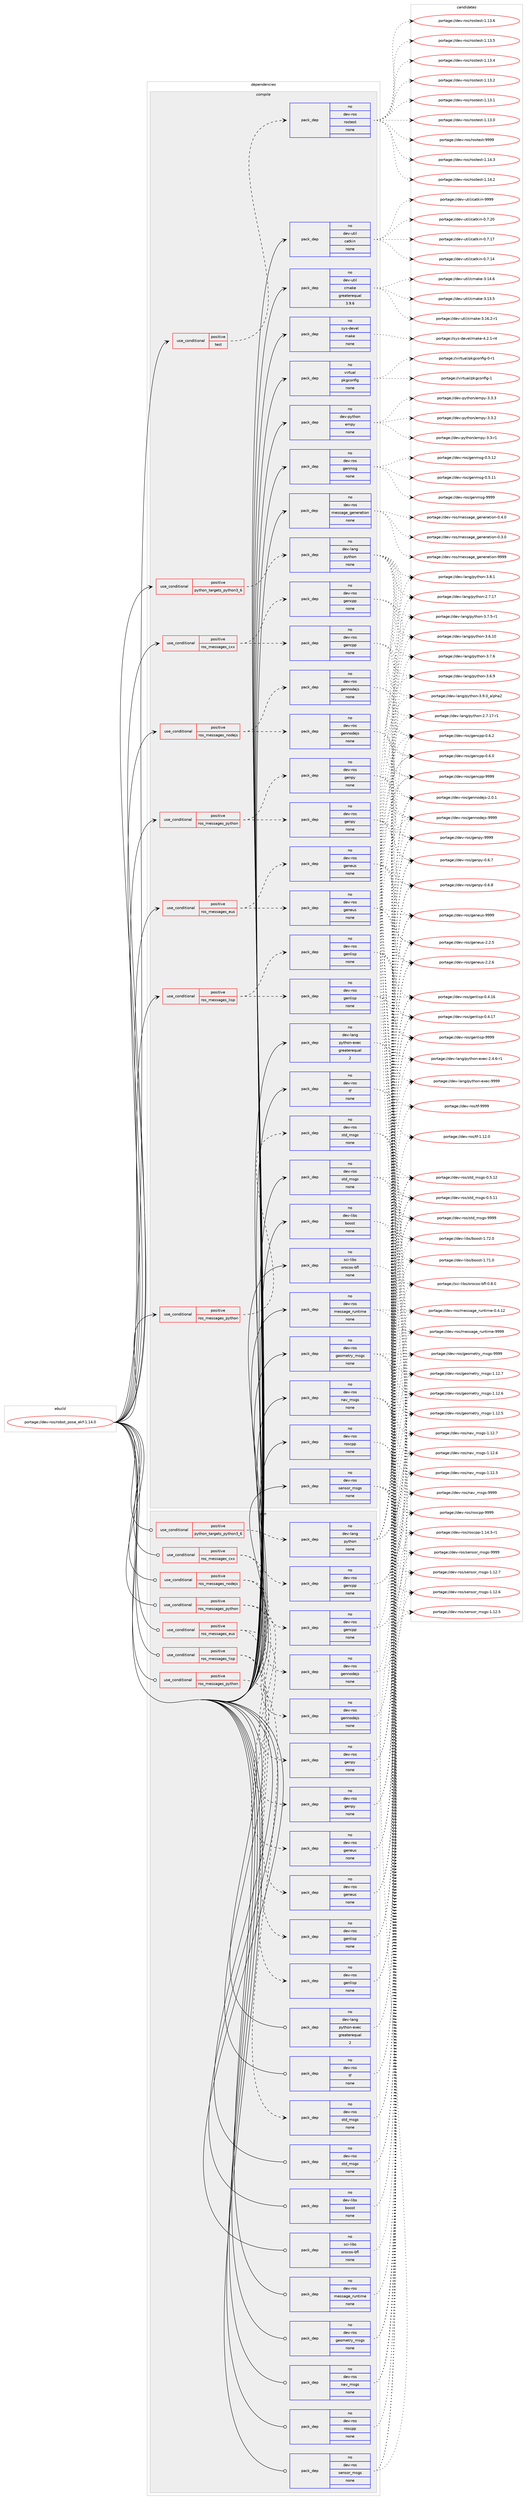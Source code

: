 digraph prolog {

# *************
# Graph options
# *************

newrank=true;
concentrate=true;
compound=true;
graph [rankdir=LR,fontname=Helvetica,fontsize=10,ranksep=1.5];#, ranksep=2.5, nodesep=0.2];
edge  [arrowhead=vee];
node  [fontname=Helvetica,fontsize=10];

# **********
# The ebuild
# **********

subgraph cluster_leftcol {
color=gray;
label=<<i>ebuild</i>>;
id [label="portage://dev-ros/robot_pose_ekf-1.14.0", color=red, width=4, href="../dev-ros/robot_pose_ekf-1.14.0.svg"];
}

# ****************
# The dependencies
# ****************

subgraph cluster_midcol {
color=gray;
label=<<i>dependencies</i>>;
subgraph cluster_compile {
fillcolor="#eeeeee";
style=filled;
label=<<i>compile</i>>;
subgraph cond98615 {
dependency391355 [label=<<TABLE BORDER="0" CELLBORDER="1" CELLSPACING="0" CELLPADDING="4"><TR><TD ROWSPAN="3" CELLPADDING="10">use_conditional</TD></TR><TR><TD>positive</TD></TR><TR><TD>python_targets_python3_6</TD></TR></TABLE>>, shape=none, color=red];
subgraph pack287887 {
dependency391356 [label=<<TABLE BORDER="0" CELLBORDER="1" CELLSPACING="0" CELLPADDING="4" WIDTH="220"><TR><TD ROWSPAN="6" CELLPADDING="30">pack_dep</TD></TR><TR><TD WIDTH="110">no</TD></TR><TR><TD>dev-lang</TD></TR><TR><TD>python</TD></TR><TR><TD>none</TD></TR><TR><TD></TD></TR></TABLE>>, shape=none, color=blue];
}
dependency391355:e -> dependency391356:w [weight=20,style="dashed",arrowhead="vee"];
}
id:e -> dependency391355:w [weight=20,style="solid",arrowhead="vee"];
subgraph cond98616 {
dependency391357 [label=<<TABLE BORDER="0" CELLBORDER="1" CELLSPACING="0" CELLPADDING="4"><TR><TD ROWSPAN="3" CELLPADDING="10">use_conditional</TD></TR><TR><TD>positive</TD></TR><TR><TD>ros_messages_cxx</TD></TR></TABLE>>, shape=none, color=red];
subgraph pack287888 {
dependency391358 [label=<<TABLE BORDER="0" CELLBORDER="1" CELLSPACING="0" CELLPADDING="4" WIDTH="220"><TR><TD ROWSPAN="6" CELLPADDING="30">pack_dep</TD></TR><TR><TD WIDTH="110">no</TD></TR><TR><TD>dev-ros</TD></TR><TR><TD>gencpp</TD></TR><TR><TD>none</TD></TR><TR><TD></TD></TR></TABLE>>, shape=none, color=blue];
}
dependency391357:e -> dependency391358:w [weight=20,style="dashed",arrowhead="vee"];
subgraph pack287889 {
dependency391359 [label=<<TABLE BORDER="0" CELLBORDER="1" CELLSPACING="0" CELLPADDING="4" WIDTH="220"><TR><TD ROWSPAN="6" CELLPADDING="30">pack_dep</TD></TR><TR><TD WIDTH="110">no</TD></TR><TR><TD>dev-ros</TD></TR><TR><TD>gencpp</TD></TR><TR><TD>none</TD></TR><TR><TD></TD></TR></TABLE>>, shape=none, color=blue];
}
dependency391357:e -> dependency391359:w [weight=20,style="dashed",arrowhead="vee"];
}
id:e -> dependency391357:w [weight=20,style="solid",arrowhead="vee"];
subgraph cond98617 {
dependency391360 [label=<<TABLE BORDER="0" CELLBORDER="1" CELLSPACING="0" CELLPADDING="4"><TR><TD ROWSPAN="3" CELLPADDING="10">use_conditional</TD></TR><TR><TD>positive</TD></TR><TR><TD>ros_messages_eus</TD></TR></TABLE>>, shape=none, color=red];
subgraph pack287890 {
dependency391361 [label=<<TABLE BORDER="0" CELLBORDER="1" CELLSPACING="0" CELLPADDING="4" WIDTH="220"><TR><TD ROWSPAN="6" CELLPADDING="30">pack_dep</TD></TR><TR><TD WIDTH="110">no</TD></TR><TR><TD>dev-ros</TD></TR><TR><TD>geneus</TD></TR><TR><TD>none</TD></TR><TR><TD></TD></TR></TABLE>>, shape=none, color=blue];
}
dependency391360:e -> dependency391361:w [weight=20,style="dashed",arrowhead="vee"];
subgraph pack287891 {
dependency391362 [label=<<TABLE BORDER="0" CELLBORDER="1" CELLSPACING="0" CELLPADDING="4" WIDTH="220"><TR><TD ROWSPAN="6" CELLPADDING="30">pack_dep</TD></TR><TR><TD WIDTH="110">no</TD></TR><TR><TD>dev-ros</TD></TR><TR><TD>geneus</TD></TR><TR><TD>none</TD></TR><TR><TD></TD></TR></TABLE>>, shape=none, color=blue];
}
dependency391360:e -> dependency391362:w [weight=20,style="dashed",arrowhead="vee"];
}
id:e -> dependency391360:w [weight=20,style="solid",arrowhead="vee"];
subgraph cond98618 {
dependency391363 [label=<<TABLE BORDER="0" CELLBORDER="1" CELLSPACING="0" CELLPADDING="4"><TR><TD ROWSPAN="3" CELLPADDING="10">use_conditional</TD></TR><TR><TD>positive</TD></TR><TR><TD>ros_messages_lisp</TD></TR></TABLE>>, shape=none, color=red];
subgraph pack287892 {
dependency391364 [label=<<TABLE BORDER="0" CELLBORDER="1" CELLSPACING="0" CELLPADDING="4" WIDTH="220"><TR><TD ROWSPAN="6" CELLPADDING="30">pack_dep</TD></TR><TR><TD WIDTH="110">no</TD></TR><TR><TD>dev-ros</TD></TR><TR><TD>genlisp</TD></TR><TR><TD>none</TD></TR><TR><TD></TD></TR></TABLE>>, shape=none, color=blue];
}
dependency391363:e -> dependency391364:w [weight=20,style="dashed",arrowhead="vee"];
subgraph pack287893 {
dependency391365 [label=<<TABLE BORDER="0" CELLBORDER="1" CELLSPACING="0" CELLPADDING="4" WIDTH="220"><TR><TD ROWSPAN="6" CELLPADDING="30">pack_dep</TD></TR><TR><TD WIDTH="110">no</TD></TR><TR><TD>dev-ros</TD></TR><TR><TD>genlisp</TD></TR><TR><TD>none</TD></TR><TR><TD></TD></TR></TABLE>>, shape=none, color=blue];
}
dependency391363:e -> dependency391365:w [weight=20,style="dashed",arrowhead="vee"];
}
id:e -> dependency391363:w [weight=20,style="solid",arrowhead="vee"];
subgraph cond98619 {
dependency391366 [label=<<TABLE BORDER="0" CELLBORDER="1" CELLSPACING="0" CELLPADDING="4"><TR><TD ROWSPAN="3" CELLPADDING="10">use_conditional</TD></TR><TR><TD>positive</TD></TR><TR><TD>ros_messages_nodejs</TD></TR></TABLE>>, shape=none, color=red];
subgraph pack287894 {
dependency391367 [label=<<TABLE BORDER="0" CELLBORDER="1" CELLSPACING="0" CELLPADDING="4" WIDTH="220"><TR><TD ROWSPAN="6" CELLPADDING="30">pack_dep</TD></TR><TR><TD WIDTH="110">no</TD></TR><TR><TD>dev-ros</TD></TR><TR><TD>gennodejs</TD></TR><TR><TD>none</TD></TR><TR><TD></TD></TR></TABLE>>, shape=none, color=blue];
}
dependency391366:e -> dependency391367:w [weight=20,style="dashed",arrowhead="vee"];
subgraph pack287895 {
dependency391368 [label=<<TABLE BORDER="0" CELLBORDER="1" CELLSPACING="0" CELLPADDING="4" WIDTH="220"><TR><TD ROWSPAN="6" CELLPADDING="30">pack_dep</TD></TR><TR><TD WIDTH="110">no</TD></TR><TR><TD>dev-ros</TD></TR><TR><TD>gennodejs</TD></TR><TR><TD>none</TD></TR><TR><TD></TD></TR></TABLE>>, shape=none, color=blue];
}
dependency391366:e -> dependency391368:w [weight=20,style="dashed",arrowhead="vee"];
}
id:e -> dependency391366:w [weight=20,style="solid",arrowhead="vee"];
subgraph cond98620 {
dependency391369 [label=<<TABLE BORDER="0" CELLBORDER="1" CELLSPACING="0" CELLPADDING="4"><TR><TD ROWSPAN="3" CELLPADDING="10">use_conditional</TD></TR><TR><TD>positive</TD></TR><TR><TD>ros_messages_python</TD></TR></TABLE>>, shape=none, color=red];
subgraph pack287896 {
dependency391370 [label=<<TABLE BORDER="0" CELLBORDER="1" CELLSPACING="0" CELLPADDING="4" WIDTH="220"><TR><TD ROWSPAN="6" CELLPADDING="30">pack_dep</TD></TR><TR><TD WIDTH="110">no</TD></TR><TR><TD>dev-ros</TD></TR><TR><TD>genpy</TD></TR><TR><TD>none</TD></TR><TR><TD></TD></TR></TABLE>>, shape=none, color=blue];
}
dependency391369:e -> dependency391370:w [weight=20,style="dashed",arrowhead="vee"];
subgraph pack287897 {
dependency391371 [label=<<TABLE BORDER="0" CELLBORDER="1" CELLSPACING="0" CELLPADDING="4" WIDTH="220"><TR><TD ROWSPAN="6" CELLPADDING="30">pack_dep</TD></TR><TR><TD WIDTH="110">no</TD></TR><TR><TD>dev-ros</TD></TR><TR><TD>genpy</TD></TR><TR><TD>none</TD></TR><TR><TD></TD></TR></TABLE>>, shape=none, color=blue];
}
dependency391369:e -> dependency391371:w [weight=20,style="dashed",arrowhead="vee"];
}
id:e -> dependency391369:w [weight=20,style="solid",arrowhead="vee"];
subgraph cond98621 {
dependency391372 [label=<<TABLE BORDER="0" CELLBORDER="1" CELLSPACING="0" CELLPADDING="4"><TR><TD ROWSPAN="3" CELLPADDING="10">use_conditional</TD></TR><TR><TD>positive</TD></TR><TR><TD>ros_messages_python</TD></TR></TABLE>>, shape=none, color=red];
subgraph pack287898 {
dependency391373 [label=<<TABLE BORDER="0" CELLBORDER="1" CELLSPACING="0" CELLPADDING="4" WIDTH="220"><TR><TD ROWSPAN="6" CELLPADDING="30">pack_dep</TD></TR><TR><TD WIDTH="110">no</TD></TR><TR><TD>dev-ros</TD></TR><TR><TD>std_msgs</TD></TR><TR><TD>none</TD></TR><TR><TD></TD></TR></TABLE>>, shape=none, color=blue];
}
dependency391372:e -> dependency391373:w [weight=20,style="dashed",arrowhead="vee"];
}
id:e -> dependency391372:w [weight=20,style="solid",arrowhead="vee"];
subgraph cond98622 {
dependency391374 [label=<<TABLE BORDER="0" CELLBORDER="1" CELLSPACING="0" CELLPADDING="4"><TR><TD ROWSPAN="3" CELLPADDING="10">use_conditional</TD></TR><TR><TD>positive</TD></TR><TR><TD>test</TD></TR></TABLE>>, shape=none, color=red];
subgraph pack287899 {
dependency391375 [label=<<TABLE BORDER="0" CELLBORDER="1" CELLSPACING="0" CELLPADDING="4" WIDTH="220"><TR><TD ROWSPAN="6" CELLPADDING="30">pack_dep</TD></TR><TR><TD WIDTH="110">no</TD></TR><TR><TD>dev-ros</TD></TR><TR><TD>rostest</TD></TR><TR><TD>none</TD></TR><TR><TD></TD></TR></TABLE>>, shape=none, color=blue];
}
dependency391374:e -> dependency391375:w [weight=20,style="dashed",arrowhead="vee"];
}
id:e -> dependency391374:w [weight=20,style="solid",arrowhead="vee"];
subgraph pack287900 {
dependency391376 [label=<<TABLE BORDER="0" CELLBORDER="1" CELLSPACING="0" CELLPADDING="4" WIDTH="220"><TR><TD ROWSPAN="6" CELLPADDING="30">pack_dep</TD></TR><TR><TD WIDTH="110">no</TD></TR><TR><TD>dev-lang</TD></TR><TR><TD>python-exec</TD></TR><TR><TD>greaterequal</TD></TR><TR><TD>2</TD></TR></TABLE>>, shape=none, color=blue];
}
id:e -> dependency391376:w [weight=20,style="solid",arrowhead="vee"];
subgraph pack287901 {
dependency391377 [label=<<TABLE BORDER="0" CELLBORDER="1" CELLSPACING="0" CELLPADDING="4" WIDTH="220"><TR><TD ROWSPAN="6" CELLPADDING="30">pack_dep</TD></TR><TR><TD WIDTH="110">no</TD></TR><TR><TD>dev-libs</TD></TR><TR><TD>boost</TD></TR><TR><TD>none</TD></TR><TR><TD></TD></TR></TABLE>>, shape=none, color=blue];
}
id:e -> dependency391377:w [weight=20,style="solid",arrowhead="vee"];
subgraph pack287902 {
dependency391378 [label=<<TABLE BORDER="0" CELLBORDER="1" CELLSPACING="0" CELLPADDING="4" WIDTH="220"><TR><TD ROWSPAN="6" CELLPADDING="30">pack_dep</TD></TR><TR><TD WIDTH="110">no</TD></TR><TR><TD>dev-python</TD></TR><TR><TD>empy</TD></TR><TR><TD>none</TD></TR><TR><TD></TD></TR></TABLE>>, shape=none, color=blue];
}
id:e -> dependency391378:w [weight=20,style="solid",arrowhead="vee"];
subgraph pack287903 {
dependency391379 [label=<<TABLE BORDER="0" CELLBORDER="1" CELLSPACING="0" CELLPADDING="4" WIDTH="220"><TR><TD ROWSPAN="6" CELLPADDING="30">pack_dep</TD></TR><TR><TD WIDTH="110">no</TD></TR><TR><TD>dev-ros</TD></TR><TR><TD>genmsg</TD></TR><TR><TD>none</TD></TR><TR><TD></TD></TR></TABLE>>, shape=none, color=blue];
}
id:e -> dependency391379:w [weight=20,style="solid",arrowhead="vee"];
subgraph pack287904 {
dependency391380 [label=<<TABLE BORDER="0" CELLBORDER="1" CELLSPACING="0" CELLPADDING="4" WIDTH="220"><TR><TD ROWSPAN="6" CELLPADDING="30">pack_dep</TD></TR><TR><TD WIDTH="110">no</TD></TR><TR><TD>dev-ros</TD></TR><TR><TD>geometry_msgs</TD></TR><TR><TD>none</TD></TR><TR><TD></TD></TR></TABLE>>, shape=none, color=blue];
}
id:e -> dependency391380:w [weight=20,style="solid",arrowhead="vee"];
subgraph pack287905 {
dependency391381 [label=<<TABLE BORDER="0" CELLBORDER="1" CELLSPACING="0" CELLPADDING="4" WIDTH="220"><TR><TD ROWSPAN="6" CELLPADDING="30">pack_dep</TD></TR><TR><TD WIDTH="110">no</TD></TR><TR><TD>dev-ros</TD></TR><TR><TD>message_generation</TD></TR><TR><TD>none</TD></TR><TR><TD></TD></TR></TABLE>>, shape=none, color=blue];
}
id:e -> dependency391381:w [weight=20,style="solid",arrowhead="vee"];
subgraph pack287906 {
dependency391382 [label=<<TABLE BORDER="0" CELLBORDER="1" CELLSPACING="0" CELLPADDING="4" WIDTH="220"><TR><TD ROWSPAN="6" CELLPADDING="30">pack_dep</TD></TR><TR><TD WIDTH="110">no</TD></TR><TR><TD>dev-ros</TD></TR><TR><TD>message_runtime</TD></TR><TR><TD>none</TD></TR><TR><TD></TD></TR></TABLE>>, shape=none, color=blue];
}
id:e -> dependency391382:w [weight=20,style="solid",arrowhead="vee"];
subgraph pack287907 {
dependency391383 [label=<<TABLE BORDER="0" CELLBORDER="1" CELLSPACING="0" CELLPADDING="4" WIDTH="220"><TR><TD ROWSPAN="6" CELLPADDING="30">pack_dep</TD></TR><TR><TD WIDTH="110">no</TD></TR><TR><TD>dev-ros</TD></TR><TR><TD>nav_msgs</TD></TR><TR><TD>none</TD></TR><TR><TD></TD></TR></TABLE>>, shape=none, color=blue];
}
id:e -> dependency391383:w [weight=20,style="solid",arrowhead="vee"];
subgraph pack287908 {
dependency391384 [label=<<TABLE BORDER="0" CELLBORDER="1" CELLSPACING="0" CELLPADDING="4" WIDTH="220"><TR><TD ROWSPAN="6" CELLPADDING="30">pack_dep</TD></TR><TR><TD WIDTH="110">no</TD></TR><TR><TD>dev-ros</TD></TR><TR><TD>roscpp</TD></TR><TR><TD>none</TD></TR><TR><TD></TD></TR></TABLE>>, shape=none, color=blue];
}
id:e -> dependency391384:w [weight=20,style="solid",arrowhead="vee"];
subgraph pack287909 {
dependency391385 [label=<<TABLE BORDER="0" CELLBORDER="1" CELLSPACING="0" CELLPADDING="4" WIDTH="220"><TR><TD ROWSPAN="6" CELLPADDING="30">pack_dep</TD></TR><TR><TD WIDTH="110">no</TD></TR><TR><TD>dev-ros</TD></TR><TR><TD>sensor_msgs</TD></TR><TR><TD>none</TD></TR><TR><TD></TD></TR></TABLE>>, shape=none, color=blue];
}
id:e -> dependency391385:w [weight=20,style="solid",arrowhead="vee"];
subgraph pack287910 {
dependency391386 [label=<<TABLE BORDER="0" CELLBORDER="1" CELLSPACING="0" CELLPADDING="4" WIDTH="220"><TR><TD ROWSPAN="6" CELLPADDING="30">pack_dep</TD></TR><TR><TD WIDTH="110">no</TD></TR><TR><TD>dev-ros</TD></TR><TR><TD>std_msgs</TD></TR><TR><TD>none</TD></TR><TR><TD></TD></TR></TABLE>>, shape=none, color=blue];
}
id:e -> dependency391386:w [weight=20,style="solid",arrowhead="vee"];
subgraph pack287911 {
dependency391387 [label=<<TABLE BORDER="0" CELLBORDER="1" CELLSPACING="0" CELLPADDING="4" WIDTH="220"><TR><TD ROWSPAN="6" CELLPADDING="30">pack_dep</TD></TR><TR><TD WIDTH="110">no</TD></TR><TR><TD>dev-ros</TD></TR><TR><TD>tf</TD></TR><TR><TD>none</TD></TR><TR><TD></TD></TR></TABLE>>, shape=none, color=blue];
}
id:e -> dependency391387:w [weight=20,style="solid",arrowhead="vee"];
subgraph pack287912 {
dependency391388 [label=<<TABLE BORDER="0" CELLBORDER="1" CELLSPACING="0" CELLPADDING="4" WIDTH="220"><TR><TD ROWSPAN="6" CELLPADDING="30">pack_dep</TD></TR><TR><TD WIDTH="110">no</TD></TR><TR><TD>dev-util</TD></TR><TR><TD>catkin</TD></TR><TR><TD>none</TD></TR><TR><TD></TD></TR></TABLE>>, shape=none, color=blue];
}
id:e -> dependency391388:w [weight=20,style="solid",arrowhead="vee"];
subgraph pack287913 {
dependency391389 [label=<<TABLE BORDER="0" CELLBORDER="1" CELLSPACING="0" CELLPADDING="4" WIDTH="220"><TR><TD ROWSPAN="6" CELLPADDING="30">pack_dep</TD></TR><TR><TD WIDTH="110">no</TD></TR><TR><TD>dev-util</TD></TR><TR><TD>cmake</TD></TR><TR><TD>greaterequal</TD></TR><TR><TD>3.9.6</TD></TR></TABLE>>, shape=none, color=blue];
}
id:e -> dependency391389:w [weight=20,style="solid",arrowhead="vee"];
subgraph pack287914 {
dependency391390 [label=<<TABLE BORDER="0" CELLBORDER="1" CELLSPACING="0" CELLPADDING="4" WIDTH="220"><TR><TD ROWSPAN="6" CELLPADDING="30">pack_dep</TD></TR><TR><TD WIDTH="110">no</TD></TR><TR><TD>sci-libs</TD></TR><TR><TD>orocos-bfl</TD></TR><TR><TD>none</TD></TR><TR><TD></TD></TR></TABLE>>, shape=none, color=blue];
}
id:e -> dependency391390:w [weight=20,style="solid",arrowhead="vee"];
subgraph pack287915 {
dependency391391 [label=<<TABLE BORDER="0" CELLBORDER="1" CELLSPACING="0" CELLPADDING="4" WIDTH="220"><TR><TD ROWSPAN="6" CELLPADDING="30">pack_dep</TD></TR><TR><TD WIDTH="110">no</TD></TR><TR><TD>sys-devel</TD></TR><TR><TD>make</TD></TR><TR><TD>none</TD></TR><TR><TD></TD></TR></TABLE>>, shape=none, color=blue];
}
id:e -> dependency391391:w [weight=20,style="solid",arrowhead="vee"];
subgraph pack287916 {
dependency391392 [label=<<TABLE BORDER="0" CELLBORDER="1" CELLSPACING="0" CELLPADDING="4" WIDTH="220"><TR><TD ROWSPAN="6" CELLPADDING="30">pack_dep</TD></TR><TR><TD WIDTH="110">no</TD></TR><TR><TD>virtual</TD></TR><TR><TD>pkgconfig</TD></TR><TR><TD>none</TD></TR><TR><TD></TD></TR></TABLE>>, shape=none, color=blue];
}
id:e -> dependency391392:w [weight=20,style="solid",arrowhead="vee"];
}
subgraph cluster_compileandrun {
fillcolor="#eeeeee";
style=filled;
label=<<i>compile and run</i>>;
}
subgraph cluster_run {
fillcolor="#eeeeee";
style=filled;
label=<<i>run</i>>;
subgraph cond98623 {
dependency391393 [label=<<TABLE BORDER="0" CELLBORDER="1" CELLSPACING="0" CELLPADDING="4"><TR><TD ROWSPAN="3" CELLPADDING="10">use_conditional</TD></TR><TR><TD>positive</TD></TR><TR><TD>python_targets_python3_6</TD></TR></TABLE>>, shape=none, color=red];
subgraph pack287917 {
dependency391394 [label=<<TABLE BORDER="0" CELLBORDER="1" CELLSPACING="0" CELLPADDING="4" WIDTH="220"><TR><TD ROWSPAN="6" CELLPADDING="30">pack_dep</TD></TR><TR><TD WIDTH="110">no</TD></TR><TR><TD>dev-lang</TD></TR><TR><TD>python</TD></TR><TR><TD>none</TD></TR><TR><TD></TD></TR></TABLE>>, shape=none, color=blue];
}
dependency391393:e -> dependency391394:w [weight=20,style="dashed",arrowhead="vee"];
}
id:e -> dependency391393:w [weight=20,style="solid",arrowhead="odot"];
subgraph cond98624 {
dependency391395 [label=<<TABLE BORDER="0" CELLBORDER="1" CELLSPACING="0" CELLPADDING="4"><TR><TD ROWSPAN="3" CELLPADDING="10">use_conditional</TD></TR><TR><TD>positive</TD></TR><TR><TD>ros_messages_cxx</TD></TR></TABLE>>, shape=none, color=red];
subgraph pack287918 {
dependency391396 [label=<<TABLE BORDER="0" CELLBORDER="1" CELLSPACING="0" CELLPADDING="4" WIDTH="220"><TR><TD ROWSPAN="6" CELLPADDING="30">pack_dep</TD></TR><TR><TD WIDTH="110">no</TD></TR><TR><TD>dev-ros</TD></TR><TR><TD>gencpp</TD></TR><TR><TD>none</TD></TR><TR><TD></TD></TR></TABLE>>, shape=none, color=blue];
}
dependency391395:e -> dependency391396:w [weight=20,style="dashed",arrowhead="vee"];
subgraph pack287919 {
dependency391397 [label=<<TABLE BORDER="0" CELLBORDER="1" CELLSPACING="0" CELLPADDING="4" WIDTH="220"><TR><TD ROWSPAN="6" CELLPADDING="30">pack_dep</TD></TR><TR><TD WIDTH="110">no</TD></TR><TR><TD>dev-ros</TD></TR><TR><TD>gencpp</TD></TR><TR><TD>none</TD></TR><TR><TD></TD></TR></TABLE>>, shape=none, color=blue];
}
dependency391395:e -> dependency391397:w [weight=20,style="dashed",arrowhead="vee"];
}
id:e -> dependency391395:w [weight=20,style="solid",arrowhead="odot"];
subgraph cond98625 {
dependency391398 [label=<<TABLE BORDER="0" CELLBORDER="1" CELLSPACING="0" CELLPADDING="4"><TR><TD ROWSPAN="3" CELLPADDING="10">use_conditional</TD></TR><TR><TD>positive</TD></TR><TR><TD>ros_messages_eus</TD></TR></TABLE>>, shape=none, color=red];
subgraph pack287920 {
dependency391399 [label=<<TABLE BORDER="0" CELLBORDER="1" CELLSPACING="0" CELLPADDING="4" WIDTH="220"><TR><TD ROWSPAN="6" CELLPADDING="30">pack_dep</TD></TR><TR><TD WIDTH="110">no</TD></TR><TR><TD>dev-ros</TD></TR><TR><TD>geneus</TD></TR><TR><TD>none</TD></TR><TR><TD></TD></TR></TABLE>>, shape=none, color=blue];
}
dependency391398:e -> dependency391399:w [weight=20,style="dashed",arrowhead="vee"];
subgraph pack287921 {
dependency391400 [label=<<TABLE BORDER="0" CELLBORDER="1" CELLSPACING="0" CELLPADDING="4" WIDTH="220"><TR><TD ROWSPAN="6" CELLPADDING="30">pack_dep</TD></TR><TR><TD WIDTH="110">no</TD></TR><TR><TD>dev-ros</TD></TR><TR><TD>geneus</TD></TR><TR><TD>none</TD></TR><TR><TD></TD></TR></TABLE>>, shape=none, color=blue];
}
dependency391398:e -> dependency391400:w [weight=20,style="dashed",arrowhead="vee"];
}
id:e -> dependency391398:w [weight=20,style="solid",arrowhead="odot"];
subgraph cond98626 {
dependency391401 [label=<<TABLE BORDER="0" CELLBORDER="1" CELLSPACING="0" CELLPADDING="4"><TR><TD ROWSPAN="3" CELLPADDING="10">use_conditional</TD></TR><TR><TD>positive</TD></TR><TR><TD>ros_messages_lisp</TD></TR></TABLE>>, shape=none, color=red];
subgraph pack287922 {
dependency391402 [label=<<TABLE BORDER="0" CELLBORDER="1" CELLSPACING="0" CELLPADDING="4" WIDTH="220"><TR><TD ROWSPAN="6" CELLPADDING="30">pack_dep</TD></TR><TR><TD WIDTH="110">no</TD></TR><TR><TD>dev-ros</TD></TR><TR><TD>genlisp</TD></TR><TR><TD>none</TD></TR><TR><TD></TD></TR></TABLE>>, shape=none, color=blue];
}
dependency391401:e -> dependency391402:w [weight=20,style="dashed",arrowhead="vee"];
subgraph pack287923 {
dependency391403 [label=<<TABLE BORDER="0" CELLBORDER="1" CELLSPACING="0" CELLPADDING="4" WIDTH="220"><TR><TD ROWSPAN="6" CELLPADDING="30">pack_dep</TD></TR><TR><TD WIDTH="110">no</TD></TR><TR><TD>dev-ros</TD></TR><TR><TD>genlisp</TD></TR><TR><TD>none</TD></TR><TR><TD></TD></TR></TABLE>>, shape=none, color=blue];
}
dependency391401:e -> dependency391403:w [weight=20,style="dashed",arrowhead="vee"];
}
id:e -> dependency391401:w [weight=20,style="solid",arrowhead="odot"];
subgraph cond98627 {
dependency391404 [label=<<TABLE BORDER="0" CELLBORDER="1" CELLSPACING="0" CELLPADDING="4"><TR><TD ROWSPAN="3" CELLPADDING="10">use_conditional</TD></TR><TR><TD>positive</TD></TR><TR><TD>ros_messages_nodejs</TD></TR></TABLE>>, shape=none, color=red];
subgraph pack287924 {
dependency391405 [label=<<TABLE BORDER="0" CELLBORDER="1" CELLSPACING="0" CELLPADDING="4" WIDTH="220"><TR><TD ROWSPAN="6" CELLPADDING="30">pack_dep</TD></TR><TR><TD WIDTH="110">no</TD></TR><TR><TD>dev-ros</TD></TR><TR><TD>gennodejs</TD></TR><TR><TD>none</TD></TR><TR><TD></TD></TR></TABLE>>, shape=none, color=blue];
}
dependency391404:e -> dependency391405:w [weight=20,style="dashed",arrowhead="vee"];
subgraph pack287925 {
dependency391406 [label=<<TABLE BORDER="0" CELLBORDER="1" CELLSPACING="0" CELLPADDING="4" WIDTH="220"><TR><TD ROWSPAN="6" CELLPADDING="30">pack_dep</TD></TR><TR><TD WIDTH="110">no</TD></TR><TR><TD>dev-ros</TD></TR><TR><TD>gennodejs</TD></TR><TR><TD>none</TD></TR><TR><TD></TD></TR></TABLE>>, shape=none, color=blue];
}
dependency391404:e -> dependency391406:w [weight=20,style="dashed",arrowhead="vee"];
}
id:e -> dependency391404:w [weight=20,style="solid",arrowhead="odot"];
subgraph cond98628 {
dependency391407 [label=<<TABLE BORDER="0" CELLBORDER="1" CELLSPACING="0" CELLPADDING="4"><TR><TD ROWSPAN="3" CELLPADDING="10">use_conditional</TD></TR><TR><TD>positive</TD></TR><TR><TD>ros_messages_python</TD></TR></TABLE>>, shape=none, color=red];
subgraph pack287926 {
dependency391408 [label=<<TABLE BORDER="0" CELLBORDER="1" CELLSPACING="0" CELLPADDING="4" WIDTH="220"><TR><TD ROWSPAN="6" CELLPADDING="30">pack_dep</TD></TR><TR><TD WIDTH="110">no</TD></TR><TR><TD>dev-ros</TD></TR><TR><TD>genpy</TD></TR><TR><TD>none</TD></TR><TR><TD></TD></TR></TABLE>>, shape=none, color=blue];
}
dependency391407:e -> dependency391408:w [weight=20,style="dashed",arrowhead="vee"];
subgraph pack287927 {
dependency391409 [label=<<TABLE BORDER="0" CELLBORDER="1" CELLSPACING="0" CELLPADDING="4" WIDTH="220"><TR><TD ROWSPAN="6" CELLPADDING="30">pack_dep</TD></TR><TR><TD WIDTH="110">no</TD></TR><TR><TD>dev-ros</TD></TR><TR><TD>genpy</TD></TR><TR><TD>none</TD></TR><TR><TD></TD></TR></TABLE>>, shape=none, color=blue];
}
dependency391407:e -> dependency391409:w [weight=20,style="dashed",arrowhead="vee"];
}
id:e -> dependency391407:w [weight=20,style="solid",arrowhead="odot"];
subgraph cond98629 {
dependency391410 [label=<<TABLE BORDER="0" CELLBORDER="1" CELLSPACING="0" CELLPADDING="4"><TR><TD ROWSPAN="3" CELLPADDING="10">use_conditional</TD></TR><TR><TD>positive</TD></TR><TR><TD>ros_messages_python</TD></TR></TABLE>>, shape=none, color=red];
subgraph pack287928 {
dependency391411 [label=<<TABLE BORDER="0" CELLBORDER="1" CELLSPACING="0" CELLPADDING="4" WIDTH="220"><TR><TD ROWSPAN="6" CELLPADDING="30">pack_dep</TD></TR><TR><TD WIDTH="110">no</TD></TR><TR><TD>dev-ros</TD></TR><TR><TD>std_msgs</TD></TR><TR><TD>none</TD></TR><TR><TD></TD></TR></TABLE>>, shape=none, color=blue];
}
dependency391410:e -> dependency391411:w [weight=20,style="dashed",arrowhead="vee"];
}
id:e -> dependency391410:w [weight=20,style="solid",arrowhead="odot"];
subgraph pack287929 {
dependency391412 [label=<<TABLE BORDER="0" CELLBORDER="1" CELLSPACING="0" CELLPADDING="4" WIDTH="220"><TR><TD ROWSPAN="6" CELLPADDING="30">pack_dep</TD></TR><TR><TD WIDTH="110">no</TD></TR><TR><TD>dev-lang</TD></TR><TR><TD>python-exec</TD></TR><TR><TD>greaterequal</TD></TR><TR><TD>2</TD></TR></TABLE>>, shape=none, color=blue];
}
id:e -> dependency391412:w [weight=20,style="solid",arrowhead="odot"];
subgraph pack287930 {
dependency391413 [label=<<TABLE BORDER="0" CELLBORDER="1" CELLSPACING="0" CELLPADDING="4" WIDTH="220"><TR><TD ROWSPAN="6" CELLPADDING="30">pack_dep</TD></TR><TR><TD WIDTH="110">no</TD></TR><TR><TD>dev-libs</TD></TR><TR><TD>boost</TD></TR><TR><TD>none</TD></TR><TR><TD></TD></TR></TABLE>>, shape=none, color=blue];
}
id:e -> dependency391413:w [weight=20,style="solid",arrowhead="odot"];
subgraph pack287931 {
dependency391414 [label=<<TABLE BORDER="0" CELLBORDER="1" CELLSPACING="0" CELLPADDING="4" WIDTH="220"><TR><TD ROWSPAN="6" CELLPADDING="30">pack_dep</TD></TR><TR><TD WIDTH="110">no</TD></TR><TR><TD>dev-ros</TD></TR><TR><TD>geometry_msgs</TD></TR><TR><TD>none</TD></TR><TR><TD></TD></TR></TABLE>>, shape=none, color=blue];
}
id:e -> dependency391414:w [weight=20,style="solid",arrowhead="odot"];
subgraph pack287932 {
dependency391415 [label=<<TABLE BORDER="0" CELLBORDER="1" CELLSPACING="0" CELLPADDING="4" WIDTH="220"><TR><TD ROWSPAN="6" CELLPADDING="30">pack_dep</TD></TR><TR><TD WIDTH="110">no</TD></TR><TR><TD>dev-ros</TD></TR><TR><TD>message_runtime</TD></TR><TR><TD>none</TD></TR><TR><TD></TD></TR></TABLE>>, shape=none, color=blue];
}
id:e -> dependency391415:w [weight=20,style="solid",arrowhead="odot"];
subgraph pack287933 {
dependency391416 [label=<<TABLE BORDER="0" CELLBORDER="1" CELLSPACING="0" CELLPADDING="4" WIDTH="220"><TR><TD ROWSPAN="6" CELLPADDING="30">pack_dep</TD></TR><TR><TD WIDTH="110">no</TD></TR><TR><TD>dev-ros</TD></TR><TR><TD>nav_msgs</TD></TR><TR><TD>none</TD></TR><TR><TD></TD></TR></TABLE>>, shape=none, color=blue];
}
id:e -> dependency391416:w [weight=20,style="solid",arrowhead="odot"];
subgraph pack287934 {
dependency391417 [label=<<TABLE BORDER="0" CELLBORDER="1" CELLSPACING="0" CELLPADDING="4" WIDTH="220"><TR><TD ROWSPAN="6" CELLPADDING="30">pack_dep</TD></TR><TR><TD WIDTH="110">no</TD></TR><TR><TD>dev-ros</TD></TR><TR><TD>roscpp</TD></TR><TR><TD>none</TD></TR><TR><TD></TD></TR></TABLE>>, shape=none, color=blue];
}
id:e -> dependency391417:w [weight=20,style="solid",arrowhead="odot"];
subgraph pack287935 {
dependency391418 [label=<<TABLE BORDER="0" CELLBORDER="1" CELLSPACING="0" CELLPADDING="4" WIDTH="220"><TR><TD ROWSPAN="6" CELLPADDING="30">pack_dep</TD></TR><TR><TD WIDTH="110">no</TD></TR><TR><TD>dev-ros</TD></TR><TR><TD>sensor_msgs</TD></TR><TR><TD>none</TD></TR><TR><TD></TD></TR></TABLE>>, shape=none, color=blue];
}
id:e -> dependency391418:w [weight=20,style="solid",arrowhead="odot"];
subgraph pack287936 {
dependency391419 [label=<<TABLE BORDER="0" CELLBORDER="1" CELLSPACING="0" CELLPADDING="4" WIDTH="220"><TR><TD ROWSPAN="6" CELLPADDING="30">pack_dep</TD></TR><TR><TD WIDTH="110">no</TD></TR><TR><TD>dev-ros</TD></TR><TR><TD>std_msgs</TD></TR><TR><TD>none</TD></TR><TR><TD></TD></TR></TABLE>>, shape=none, color=blue];
}
id:e -> dependency391419:w [weight=20,style="solid",arrowhead="odot"];
subgraph pack287937 {
dependency391420 [label=<<TABLE BORDER="0" CELLBORDER="1" CELLSPACING="0" CELLPADDING="4" WIDTH="220"><TR><TD ROWSPAN="6" CELLPADDING="30">pack_dep</TD></TR><TR><TD WIDTH="110">no</TD></TR><TR><TD>dev-ros</TD></TR><TR><TD>tf</TD></TR><TR><TD>none</TD></TR><TR><TD></TD></TR></TABLE>>, shape=none, color=blue];
}
id:e -> dependency391420:w [weight=20,style="solid",arrowhead="odot"];
subgraph pack287938 {
dependency391421 [label=<<TABLE BORDER="0" CELLBORDER="1" CELLSPACING="0" CELLPADDING="4" WIDTH="220"><TR><TD ROWSPAN="6" CELLPADDING="30">pack_dep</TD></TR><TR><TD WIDTH="110">no</TD></TR><TR><TD>sci-libs</TD></TR><TR><TD>orocos-bfl</TD></TR><TR><TD>none</TD></TR><TR><TD></TD></TR></TABLE>>, shape=none, color=blue];
}
id:e -> dependency391421:w [weight=20,style="solid",arrowhead="odot"];
}
}

# **************
# The candidates
# **************

subgraph cluster_choices {
rank=same;
color=gray;
label=<<i>candidates</i>>;

subgraph choice287887 {
color=black;
nodesep=1;
choice10010111845108971101034711212111610411111045514657464895971081121049750 [label="portage://dev-lang/python-3.9.0_alpha2", color=red, width=4,href="../dev-lang/python-3.9.0_alpha2.svg"];
choice100101118451089711010347112121116104111110455146564649 [label="portage://dev-lang/python-3.8.1", color=red, width=4,href="../dev-lang/python-3.8.1.svg"];
choice100101118451089711010347112121116104111110455146554654 [label="portage://dev-lang/python-3.7.6", color=red, width=4,href="../dev-lang/python-3.7.6.svg"];
choice1001011184510897110103471121211161041111104551465546534511449 [label="portage://dev-lang/python-3.7.5-r1", color=red, width=4,href="../dev-lang/python-3.7.5-r1.svg"];
choice100101118451089711010347112121116104111110455146544657 [label="portage://dev-lang/python-3.6.9", color=red, width=4,href="../dev-lang/python-3.6.9.svg"];
choice10010111845108971101034711212111610411111045514654464948 [label="portage://dev-lang/python-3.6.10", color=red, width=4,href="../dev-lang/python-3.6.10.svg"];
choice100101118451089711010347112121116104111110455046554649554511449 [label="portage://dev-lang/python-2.7.17-r1", color=red, width=4,href="../dev-lang/python-2.7.17-r1.svg"];
choice10010111845108971101034711212111610411111045504655464955 [label="portage://dev-lang/python-2.7.17", color=red, width=4,href="../dev-lang/python-2.7.17.svg"];
dependency391356:e -> choice10010111845108971101034711212111610411111045514657464895971081121049750:w [style=dotted,weight="100"];
dependency391356:e -> choice100101118451089711010347112121116104111110455146564649:w [style=dotted,weight="100"];
dependency391356:e -> choice100101118451089711010347112121116104111110455146554654:w [style=dotted,weight="100"];
dependency391356:e -> choice1001011184510897110103471121211161041111104551465546534511449:w [style=dotted,weight="100"];
dependency391356:e -> choice100101118451089711010347112121116104111110455146544657:w [style=dotted,weight="100"];
dependency391356:e -> choice10010111845108971101034711212111610411111045514654464948:w [style=dotted,weight="100"];
dependency391356:e -> choice100101118451089711010347112121116104111110455046554649554511449:w [style=dotted,weight="100"];
dependency391356:e -> choice10010111845108971101034711212111610411111045504655464955:w [style=dotted,weight="100"];
}
subgraph choice287888 {
color=black;
nodesep=1;
choice1001011184511411111547103101110991121124557575757 [label="portage://dev-ros/gencpp-9999", color=red, width=4,href="../dev-ros/gencpp-9999.svg"];
choice100101118451141111154710310111099112112454846544650 [label="portage://dev-ros/gencpp-0.6.2", color=red, width=4,href="../dev-ros/gencpp-0.6.2.svg"];
choice100101118451141111154710310111099112112454846544648 [label="portage://dev-ros/gencpp-0.6.0", color=red, width=4,href="../dev-ros/gencpp-0.6.0.svg"];
dependency391358:e -> choice1001011184511411111547103101110991121124557575757:w [style=dotted,weight="100"];
dependency391358:e -> choice100101118451141111154710310111099112112454846544650:w [style=dotted,weight="100"];
dependency391358:e -> choice100101118451141111154710310111099112112454846544648:w [style=dotted,weight="100"];
}
subgraph choice287889 {
color=black;
nodesep=1;
choice1001011184511411111547103101110991121124557575757 [label="portage://dev-ros/gencpp-9999", color=red, width=4,href="../dev-ros/gencpp-9999.svg"];
choice100101118451141111154710310111099112112454846544650 [label="portage://dev-ros/gencpp-0.6.2", color=red, width=4,href="../dev-ros/gencpp-0.6.2.svg"];
choice100101118451141111154710310111099112112454846544648 [label="portage://dev-ros/gencpp-0.6.0", color=red, width=4,href="../dev-ros/gencpp-0.6.0.svg"];
dependency391359:e -> choice1001011184511411111547103101110991121124557575757:w [style=dotted,weight="100"];
dependency391359:e -> choice100101118451141111154710310111099112112454846544650:w [style=dotted,weight="100"];
dependency391359:e -> choice100101118451141111154710310111099112112454846544648:w [style=dotted,weight="100"];
}
subgraph choice287890 {
color=black;
nodesep=1;
choice10010111845114111115471031011101011171154557575757 [label="portage://dev-ros/geneus-9999", color=red, width=4,href="../dev-ros/geneus-9999.svg"];
choice1001011184511411111547103101110101117115455046504654 [label="portage://dev-ros/geneus-2.2.6", color=red, width=4,href="../dev-ros/geneus-2.2.6.svg"];
choice1001011184511411111547103101110101117115455046504653 [label="portage://dev-ros/geneus-2.2.5", color=red, width=4,href="../dev-ros/geneus-2.2.5.svg"];
dependency391361:e -> choice10010111845114111115471031011101011171154557575757:w [style=dotted,weight="100"];
dependency391361:e -> choice1001011184511411111547103101110101117115455046504654:w [style=dotted,weight="100"];
dependency391361:e -> choice1001011184511411111547103101110101117115455046504653:w [style=dotted,weight="100"];
}
subgraph choice287891 {
color=black;
nodesep=1;
choice10010111845114111115471031011101011171154557575757 [label="portage://dev-ros/geneus-9999", color=red, width=4,href="../dev-ros/geneus-9999.svg"];
choice1001011184511411111547103101110101117115455046504654 [label="portage://dev-ros/geneus-2.2.6", color=red, width=4,href="../dev-ros/geneus-2.2.6.svg"];
choice1001011184511411111547103101110101117115455046504653 [label="portage://dev-ros/geneus-2.2.5", color=red, width=4,href="../dev-ros/geneus-2.2.5.svg"];
dependency391362:e -> choice10010111845114111115471031011101011171154557575757:w [style=dotted,weight="100"];
dependency391362:e -> choice1001011184511411111547103101110101117115455046504654:w [style=dotted,weight="100"];
dependency391362:e -> choice1001011184511411111547103101110101117115455046504653:w [style=dotted,weight="100"];
}
subgraph choice287892 {
color=black;
nodesep=1;
choice10010111845114111115471031011101081051151124557575757 [label="portage://dev-ros/genlisp-9999", color=red, width=4,href="../dev-ros/genlisp-9999.svg"];
choice100101118451141111154710310111010810511511245484652464955 [label="portage://dev-ros/genlisp-0.4.17", color=red, width=4,href="../dev-ros/genlisp-0.4.17.svg"];
choice100101118451141111154710310111010810511511245484652464954 [label="portage://dev-ros/genlisp-0.4.16", color=red, width=4,href="../dev-ros/genlisp-0.4.16.svg"];
dependency391364:e -> choice10010111845114111115471031011101081051151124557575757:w [style=dotted,weight="100"];
dependency391364:e -> choice100101118451141111154710310111010810511511245484652464955:w [style=dotted,weight="100"];
dependency391364:e -> choice100101118451141111154710310111010810511511245484652464954:w [style=dotted,weight="100"];
}
subgraph choice287893 {
color=black;
nodesep=1;
choice10010111845114111115471031011101081051151124557575757 [label="portage://dev-ros/genlisp-9999", color=red, width=4,href="../dev-ros/genlisp-9999.svg"];
choice100101118451141111154710310111010810511511245484652464955 [label="portage://dev-ros/genlisp-0.4.17", color=red, width=4,href="../dev-ros/genlisp-0.4.17.svg"];
choice100101118451141111154710310111010810511511245484652464954 [label="portage://dev-ros/genlisp-0.4.16", color=red, width=4,href="../dev-ros/genlisp-0.4.16.svg"];
dependency391365:e -> choice10010111845114111115471031011101081051151124557575757:w [style=dotted,weight="100"];
dependency391365:e -> choice100101118451141111154710310111010810511511245484652464955:w [style=dotted,weight="100"];
dependency391365:e -> choice100101118451141111154710310111010810511511245484652464954:w [style=dotted,weight="100"];
}
subgraph choice287894 {
color=black;
nodesep=1;
choice10010111845114111115471031011101101111001011061154557575757 [label="portage://dev-ros/gennodejs-9999", color=red, width=4,href="../dev-ros/gennodejs-9999.svg"];
choice1001011184511411111547103101110110111100101106115455046484649 [label="portage://dev-ros/gennodejs-2.0.1", color=red, width=4,href="../dev-ros/gennodejs-2.0.1.svg"];
dependency391367:e -> choice10010111845114111115471031011101101111001011061154557575757:w [style=dotted,weight="100"];
dependency391367:e -> choice1001011184511411111547103101110110111100101106115455046484649:w [style=dotted,weight="100"];
}
subgraph choice287895 {
color=black;
nodesep=1;
choice10010111845114111115471031011101101111001011061154557575757 [label="portage://dev-ros/gennodejs-9999", color=red, width=4,href="../dev-ros/gennodejs-9999.svg"];
choice1001011184511411111547103101110110111100101106115455046484649 [label="portage://dev-ros/gennodejs-2.0.1", color=red, width=4,href="../dev-ros/gennodejs-2.0.1.svg"];
dependency391368:e -> choice10010111845114111115471031011101101111001011061154557575757:w [style=dotted,weight="100"];
dependency391368:e -> choice1001011184511411111547103101110110111100101106115455046484649:w [style=dotted,weight="100"];
}
subgraph choice287896 {
color=black;
nodesep=1;
choice10010111845114111115471031011101121214557575757 [label="portage://dev-ros/genpy-9999", color=red, width=4,href="../dev-ros/genpy-9999.svg"];
choice1001011184511411111547103101110112121454846544656 [label="portage://dev-ros/genpy-0.6.8", color=red, width=4,href="../dev-ros/genpy-0.6.8.svg"];
choice1001011184511411111547103101110112121454846544655 [label="portage://dev-ros/genpy-0.6.7", color=red, width=4,href="../dev-ros/genpy-0.6.7.svg"];
dependency391370:e -> choice10010111845114111115471031011101121214557575757:w [style=dotted,weight="100"];
dependency391370:e -> choice1001011184511411111547103101110112121454846544656:w [style=dotted,weight="100"];
dependency391370:e -> choice1001011184511411111547103101110112121454846544655:w [style=dotted,weight="100"];
}
subgraph choice287897 {
color=black;
nodesep=1;
choice10010111845114111115471031011101121214557575757 [label="portage://dev-ros/genpy-9999", color=red, width=4,href="../dev-ros/genpy-9999.svg"];
choice1001011184511411111547103101110112121454846544656 [label="portage://dev-ros/genpy-0.6.8", color=red, width=4,href="../dev-ros/genpy-0.6.8.svg"];
choice1001011184511411111547103101110112121454846544655 [label="portage://dev-ros/genpy-0.6.7", color=red, width=4,href="../dev-ros/genpy-0.6.7.svg"];
dependency391371:e -> choice10010111845114111115471031011101121214557575757:w [style=dotted,weight="100"];
dependency391371:e -> choice1001011184511411111547103101110112121454846544656:w [style=dotted,weight="100"];
dependency391371:e -> choice1001011184511411111547103101110112121454846544655:w [style=dotted,weight="100"];
}
subgraph choice287898 {
color=black;
nodesep=1;
choice1001011184511411111547115116100951091151031154557575757 [label="portage://dev-ros/std_msgs-9999", color=red, width=4,href="../dev-ros/std_msgs-9999.svg"];
choice10010111845114111115471151161009510911510311545484653464950 [label="portage://dev-ros/std_msgs-0.5.12", color=red, width=4,href="../dev-ros/std_msgs-0.5.12.svg"];
choice10010111845114111115471151161009510911510311545484653464949 [label="portage://dev-ros/std_msgs-0.5.11", color=red, width=4,href="../dev-ros/std_msgs-0.5.11.svg"];
dependency391373:e -> choice1001011184511411111547115116100951091151031154557575757:w [style=dotted,weight="100"];
dependency391373:e -> choice10010111845114111115471151161009510911510311545484653464950:w [style=dotted,weight="100"];
dependency391373:e -> choice10010111845114111115471151161009510911510311545484653464949:w [style=dotted,weight="100"];
}
subgraph choice287899 {
color=black;
nodesep=1;
choice10010111845114111115471141111151161011151164557575757 [label="portage://dev-ros/rostest-9999", color=red, width=4,href="../dev-ros/rostest-9999.svg"];
choice100101118451141111154711411111511610111511645494649524651 [label="portage://dev-ros/rostest-1.14.3", color=red, width=4,href="../dev-ros/rostest-1.14.3.svg"];
choice100101118451141111154711411111511610111511645494649524650 [label="portage://dev-ros/rostest-1.14.2", color=red, width=4,href="../dev-ros/rostest-1.14.2.svg"];
choice100101118451141111154711411111511610111511645494649514654 [label="portage://dev-ros/rostest-1.13.6", color=red, width=4,href="../dev-ros/rostest-1.13.6.svg"];
choice100101118451141111154711411111511610111511645494649514653 [label="portage://dev-ros/rostest-1.13.5", color=red, width=4,href="../dev-ros/rostest-1.13.5.svg"];
choice100101118451141111154711411111511610111511645494649514652 [label="portage://dev-ros/rostest-1.13.4", color=red, width=4,href="../dev-ros/rostest-1.13.4.svg"];
choice100101118451141111154711411111511610111511645494649514650 [label="portage://dev-ros/rostest-1.13.2", color=red, width=4,href="../dev-ros/rostest-1.13.2.svg"];
choice100101118451141111154711411111511610111511645494649514649 [label="portage://dev-ros/rostest-1.13.1", color=red, width=4,href="../dev-ros/rostest-1.13.1.svg"];
choice100101118451141111154711411111511610111511645494649514648 [label="portage://dev-ros/rostest-1.13.0", color=red, width=4,href="../dev-ros/rostest-1.13.0.svg"];
dependency391375:e -> choice10010111845114111115471141111151161011151164557575757:w [style=dotted,weight="100"];
dependency391375:e -> choice100101118451141111154711411111511610111511645494649524651:w [style=dotted,weight="100"];
dependency391375:e -> choice100101118451141111154711411111511610111511645494649524650:w [style=dotted,weight="100"];
dependency391375:e -> choice100101118451141111154711411111511610111511645494649514654:w [style=dotted,weight="100"];
dependency391375:e -> choice100101118451141111154711411111511610111511645494649514653:w [style=dotted,weight="100"];
dependency391375:e -> choice100101118451141111154711411111511610111511645494649514652:w [style=dotted,weight="100"];
dependency391375:e -> choice100101118451141111154711411111511610111511645494649514650:w [style=dotted,weight="100"];
dependency391375:e -> choice100101118451141111154711411111511610111511645494649514649:w [style=dotted,weight="100"];
dependency391375:e -> choice100101118451141111154711411111511610111511645494649514648:w [style=dotted,weight="100"];
}
subgraph choice287900 {
color=black;
nodesep=1;
choice10010111845108971101034711212111610411111045101120101994557575757 [label="portage://dev-lang/python-exec-9999", color=red, width=4,href="../dev-lang/python-exec-9999.svg"];
choice10010111845108971101034711212111610411111045101120101994550465246544511449 [label="portage://dev-lang/python-exec-2.4.6-r1", color=red, width=4,href="../dev-lang/python-exec-2.4.6-r1.svg"];
dependency391376:e -> choice10010111845108971101034711212111610411111045101120101994557575757:w [style=dotted,weight="100"];
dependency391376:e -> choice10010111845108971101034711212111610411111045101120101994550465246544511449:w [style=dotted,weight="100"];
}
subgraph choice287901 {
color=black;
nodesep=1;
choice1001011184510810598115479811111111511645494655504648 [label="portage://dev-libs/boost-1.72.0", color=red, width=4,href="../dev-libs/boost-1.72.0.svg"];
choice1001011184510810598115479811111111511645494655494648 [label="portage://dev-libs/boost-1.71.0", color=red, width=4,href="../dev-libs/boost-1.71.0.svg"];
dependency391377:e -> choice1001011184510810598115479811111111511645494655504648:w [style=dotted,weight="100"];
dependency391377:e -> choice1001011184510810598115479811111111511645494655494648:w [style=dotted,weight="100"];
}
subgraph choice287902 {
color=black;
nodesep=1;
choice1001011184511212111610411111047101109112121455146514651 [label="portage://dev-python/empy-3.3.3", color=red, width=4,href="../dev-python/empy-3.3.3.svg"];
choice1001011184511212111610411111047101109112121455146514650 [label="portage://dev-python/empy-3.3.2", color=red, width=4,href="../dev-python/empy-3.3.2.svg"];
choice1001011184511212111610411111047101109112121455146514511449 [label="portage://dev-python/empy-3.3-r1", color=red, width=4,href="../dev-python/empy-3.3-r1.svg"];
dependency391378:e -> choice1001011184511212111610411111047101109112121455146514651:w [style=dotted,weight="100"];
dependency391378:e -> choice1001011184511212111610411111047101109112121455146514650:w [style=dotted,weight="100"];
dependency391378:e -> choice1001011184511212111610411111047101109112121455146514511449:w [style=dotted,weight="100"];
}
subgraph choice287903 {
color=black;
nodesep=1;
choice10010111845114111115471031011101091151034557575757 [label="portage://dev-ros/genmsg-9999", color=red, width=4,href="../dev-ros/genmsg-9999.svg"];
choice100101118451141111154710310111010911510345484653464950 [label="portage://dev-ros/genmsg-0.5.12", color=red, width=4,href="../dev-ros/genmsg-0.5.12.svg"];
choice100101118451141111154710310111010911510345484653464949 [label="portage://dev-ros/genmsg-0.5.11", color=red, width=4,href="../dev-ros/genmsg-0.5.11.svg"];
dependency391379:e -> choice10010111845114111115471031011101091151034557575757:w [style=dotted,weight="100"];
dependency391379:e -> choice100101118451141111154710310111010911510345484653464950:w [style=dotted,weight="100"];
dependency391379:e -> choice100101118451141111154710310111010911510345484653464949:w [style=dotted,weight="100"];
}
subgraph choice287904 {
color=black;
nodesep=1;
choice1001011184511411111547103101111109101116114121951091151031154557575757 [label="portage://dev-ros/geometry_msgs-9999", color=red, width=4,href="../dev-ros/geometry_msgs-9999.svg"];
choice10010111845114111115471031011111091011161141219510911510311545494649504655 [label="portage://dev-ros/geometry_msgs-1.12.7", color=red, width=4,href="../dev-ros/geometry_msgs-1.12.7.svg"];
choice10010111845114111115471031011111091011161141219510911510311545494649504654 [label="portage://dev-ros/geometry_msgs-1.12.6", color=red, width=4,href="../dev-ros/geometry_msgs-1.12.6.svg"];
choice10010111845114111115471031011111091011161141219510911510311545494649504653 [label="portage://dev-ros/geometry_msgs-1.12.5", color=red, width=4,href="../dev-ros/geometry_msgs-1.12.5.svg"];
dependency391380:e -> choice1001011184511411111547103101111109101116114121951091151031154557575757:w [style=dotted,weight="100"];
dependency391380:e -> choice10010111845114111115471031011111091011161141219510911510311545494649504655:w [style=dotted,weight="100"];
dependency391380:e -> choice10010111845114111115471031011111091011161141219510911510311545494649504654:w [style=dotted,weight="100"];
dependency391380:e -> choice10010111845114111115471031011111091011161141219510911510311545494649504653:w [style=dotted,weight="100"];
}
subgraph choice287905 {
color=black;
nodesep=1;
choice10010111845114111115471091011151159710310195103101110101114971161051111104557575757 [label="portage://dev-ros/message_generation-9999", color=red, width=4,href="../dev-ros/message_generation-9999.svg"];
choice1001011184511411111547109101115115971031019510310111010111497116105111110454846524648 [label="portage://dev-ros/message_generation-0.4.0", color=red, width=4,href="../dev-ros/message_generation-0.4.0.svg"];
choice1001011184511411111547109101115115971031019510310111010111497116105111110454846514648 [label="portage://dev-ros/message_generation-0.3.0", color=red, width=4,href="../dev-ros/message_generation-0.3.0.svg"];
dependency391381:e -> choice10010111845114111115471091011151159710310195103101110101114971161051111104557575757:w [style=dotted,weight="100"];
dependency391381:e -> choice1001011184511411111547109101115115971031019510310111010111497116105111110454846524648:w [style=dotted,weight="100"];
dependency391381:e -> choice1001011184511411111547109101115115971031019510310111010111497116105111110454846514648:w [style=dotted,weight="100"];
}
subgraph choice287906 {
color=black;
nodesep=1;
choice100101118451141111154710910111511597103101951141171101161051091014557575757 [label="portage://dev-ros/message_runtime-9999", color=red, width=4,href="../dev-ros/message_runtime-9999.svg"];
choice1001011184511411111547109101115115971031019511411711011610510910145484652464950 [label="portage://dev-ros/message_runtime-0.4.12", color=red, width=4,href="../dev-ros/message_runtime-0.4.12.svg"];
dependency391382:e -> choice100101118451141111154710910111511597103101951141171101161051091014557575757:w [style=dotted,weight="100"];
dependency391382:e -> choice1001011184511411111547109101115115971031019511411711011610510910145484652464950:w [style=dotted,weight="100"];
}
subgraph choice287907 {
color=black;
nodesep=1;
choice100101118451141111154711097118951091151031154557575757 [label="portage://dev-ros/nav_msgs-9999", color=red, width=4,href="../dev-ros/nav_msgs-9999.svg"];
choice1001011184511411111547110971189510911510311545494649504655 [label="portage://dev-ros/nav_msgs-1.12.7", color=red, width=4,href="../dev-ros/nav_msgs-1.12.7.svg"];
choice1001011184511411111547110971189510911510311545494649504654 [label="portage://dev-ros/nav_msgs-1.12.6", color=red, width=4,href="../dev-ros/nav_msgs-1.12.6.svg"];
choice1001011184511411111547110971189510911510311545494649504653 [label="portage://dev-ros/nav_msgs-1.12.5", color=red, width=4,href="../dev-ros/nav_msgs-1.12.5.svg"];
dependency391383:e -> choice100101118451141111154711097118951091151031154557575757:w [style=dotted,weight="100"];
dependency391383:e -> choice1001011184511411111547110971189510911510311545494649504655:w [style=dotted,weight="100"];
dependency391383:e -> choice1001011184511411111547110971189510911510311545494649504654:w [style=dotted,weight="100"];
dependency391383:e -> choice1001011184511411111547110971189510911510311545494649504653:w [style=dotted,weight="100"];
}
subgraph choice287908 {
color=black;
nodesep=1;
choice1001011184511411111547114111115991121124557575757 [label="portage://dev-ros/roscpp-9999", color=red, width=4,href="../dev-ros/roscpp-9999.svg"];
choice100101118451141111154711411111599112112454946495246514511449 [label="portage://dev-ros/roscpp-1.14.3-r1", color=red, width=4,href="../dev-ros/roscpp-1.14.3-r1.svg"];
dependency391384:e -> choice1001011184511411111547114111115991121124557575757:w [style=dotted,weight="100"];
dependency391384:e -> choice100101118451141111154711411111599112112454946495246514511449:w [style=dotted,weight="100"];
}
subgraph choice287909 {
color=black;
nodesep=1;
choice1001011184511411111547115101110115111114951091151031154557575757 [label="portage://dev-ros/sensor_msgs-9999", color=red, width=4,href="../dev-ros/sensor_msgs-9999.svg"];
choice10010111845114111115471151011101151111149510911510311545494649504655 [label="portage://dev-ros/sensor_msgs-1.12.7", color=red, width=4,href="../dev-ros/sensor_msgs-1.12.7.svg"];
choice10010111845114111115471151011101151111149510911510311545494649504654 [label="portage://dev-ros/sensor_msgs-1.12.6", color=red, width=4,href="../dev-ros/sensor_msgs-1.12.6.svg"];
choice10010111845114111115471151011101151111149510911510311545494649504653 [label="portage://dev-ros/sensor_msgs-1.12.5", color=red, width=4,href="../dev-ros/sensor_msgs-1.12.5.svg"];
dependency391385:e -> choice1001011184511411111547115101110115111114951091151031154557575757:w [style=dotted,weight="100"];
dependency391385:e -> choice10010111845114111115471151011101151111149510911510311545494649504655:w [style=dotted,weight="100"];
dependency391385:e -> choice10010111845114111115471151011101151111149510911510311545494649504654:w [style=dotted,weight="100"];
dependency391385:e -> choice10010111845114111115471151011101151111149510911510311545494649504653:w [style=dotted,weight="100"];
}
subgraph choice287910 {
color=black;
nodesep=1;
choice1001011184511411111547115116100951091151031154557575757 [label="portage://dev-ros/std_msgs-9999", color=red, width=4,href="../dev-ros/std_msgs-9999.svg"];
choice10010111845114111115471151161009510911510311545484653464950 [label="portage://dev-ros/std_msgs-0.5.12", color=red, width=4,href="../dev-ros/std_msgs-0.5.12.svg"];
choice10010111845114111115471151161009510911510311545484653464949 [label="portage://dev-ros/std_msgs-0.5.11", color=red, width=4,href="../dev-ros/std_msgs-0.5.11.svg"];
dependency391386:e -> choice1001011184511411111547115116100951091151031154557575757:w [style=dotted,weight="100"];
dependency391386:e -> choice10010111845114111115471151161009510911510311545484653464950:w [style=dotted,weight="100"];
dependency391386:e -> choice10010111845114111115471151161009510911510311545484653464949:w [style=dotted,weight="100"];
}
subgraph choice287911 {
color=black;
nodesep=1;
choice10010111845114111115471161024557575757 [label="portage://dev-ros/tf-9999", color=red, width=4,href="../dev-ros/tf-9999.svg"];
choice100101118451141111154711610245494649504648 [label="portage://dev-ros/tf-1.12.0", color=red, width=4,href="../dev-ros/tf-1.12.0.svg"];
dependency391387:e -> choice10010111845114111115471161024557575757:w [style=dotted,weight="100"];
dependency391387:e -> choice100101118451141111154711610245494649504648:w [style=dotted,weight="100"];
}
subgraph choice287912 {
color=black;
nodesep=1;
choice100101118451171161051084799971161071051104557575757 [label="portage://dev-util/catkin-9999", color=red, width=4,href="../dev-util/catkin-9999.svg"];
choice1001011184511711610510847999711610710511045484655465048 [label="portage://dev-util/catkin-0.7.20", color=red, width=4,href="../dev-util/catkin-0.7.20.svg"];
choice1001011184511711610510847999711610710511045484655464955 [label="portage://dev-util/catkin-0.7.17", color=red, width=4,href="../dev-util/catkin-0.7.17.svg"];
choice1001011184511711610510847999711610710511045484655464952 [label="portage://dev-util/catkin-0.7.14", color=red, width=4,href="../dev-util/catkin-0.7.14.svg"];
dependency391388:e -> choice100101118451171161051084799971161071051104557575757:w [style=dotted,weight="100"];
dependency391388:e -> choice1001011184511711610510847999711610710511045484655465048:w [style=dotted,weight="100"];
dependency391388:e -> choice1001011184511711610510847999711610710511045484655464955:w [style=dotted,weight="100"];
dependency391388:e -> choice1001011184511711610510847999711610710511045484655464952:w [style=dotted,weight="100"];
}
subgraph choice287913 {
color=black;
nodesep=1;
choice10010111845117116105108479910997107101455146495446504511449 [label="portage://dev-util/cmake-3.16.2-r1", color=red, width=4,href="../dev-util/cmake-3.16.2-r1.svg"];
choice1001011184511711610510847991099710710145514649524654 [label="portage://dev-util/cmake-3.14.6", color=red, width=4,href="../dev-util/cmake-3.14.6.svg"];
choice1001011184511711610510847991099710710145514649514653 [label="portage://dev-util/cmake-3.13.5", color=red, width=4,href="../dev-util/cmake-3.13.5.svg"];
dependency391389:e -> choice10010111845117116105108479910997107101455146495446504511449:w [style=dotted,weight="100"];
dependency391389:e -> choice1001011184511711610510847991099710710145514649524654:w [style=dotted,weight="100"];
dependency391389:e -> choice1001011184511711610510847991099710710145514649514653:w [style=dotted,weight="100"];
}
subgraph choice287914 {
color=black;
nodesep=1;
choice11599105451081059811547111114111991111154598102108454846564648 [label="portage://sci-libs/orocos-bfl-0.8.0", color=red, width=4,href="../sci-libs/orocos-bfl-0.8.0.svg"];
dependency391390:e -> choice11599105451081059811547111114111991111154598102108454846564648:w [style=dotted,weight="100"];
}
subgraph choice287915 {
color=black;
nodesep=1;
choice1151211154510010111810110847109971071014552465046494511452 [label="portage://sys-devel/make-4.2.1-r4", color=red, width=4,href="../sys-devel/make-4.2.1-r4.svg"];
dependency391391:e -> choice1151211154510010111810110847109971071014552465046494511452:w [style=dotted,weight="100"];
}
subgraph choice287916 {
color=black;
nodesep=1;
choice1181051141161179710847112107103991111101021051034549 [label="portage://virtual/pkgconfig-1", color=red, width=4,href="../virtual/pkgconfig-1.svg"];
choice11810511411611797108471121071039911111010210510345484511449 [label="portage://virtual/pkgconfig-0-r1", color=red, width=4,href="../virtual/pkgconfig-0-r1.svg"];
dependency391392:e -> choice1181051141161179710847112107103991111101021051034549:w [style=dotted,weight="100"];
dependency391392:e -> choice11810511411611797108471121071039911111010210510345484511449:w [style=dotted,weight="100"];
}
subgraph choice287917 {
color=black;
nodesep=1;
choice10010111845108971101034711212111610411111045514657464895971081121049750 [label="portage://dev-lang/python-3.9.0_alpha2", color=red, width=4,href="../dev-lang/python-3.9.0_alpha2.svg"];
choice100101118451089711010347112121116104111110455146564649 [label="portage://dev-lang/python-3.8.1", color=red, width=4,href="../dev-lang/python-3.8.1.svg"];
choice100101118451089711010347112121116104111110455146554654 [label="portage://dev-lang/python-3.7.6", color=red, width=4,href="../dev-lang/python-3.7.6.svg"];
choice1001011184510897110103471121211161041111104551465546534511449 [label="portage://dev-lang/python-3.7.5-r1", color=red, width=4,href="../dev-lang/python-3.7.5-r1.svg"];
choice100101118451089711010347112121116104111110455146544657 [label="portage://dev-lang/python-3.6.9", color=red, width=4,href="../dev-lang/python-3.6.9.svg"];
choice10010111845108971101034711212111610411111045514654464948 [label="portage://dev-lang/python-3.6.10", color=red, width=4,href="../dev-lang/python-3.6.10.svg"];
choice100101118451089711010347112121116104111110455046554649554511449 [label="portage://dev-lang/python-2.7.17-r1", color=red, width=4,href="../dev-lang/python-2.7.17-r1.svg"];
choice10010111845108971101034711212111610411111045504655464955 [label="portage://dev-lang/python-2.7.17", color=red, width=4,href="../dev-lang/python-2.7.17.svg"];
dependency391394:e -> choice10010111845108971101034711212111610411111045514657464895971081121049750:w [style=dotted,weight="100"];
dependency391394:e -> choice100101118451089711010347112121116104111110455146564649:w [style=dotted,weight="100"];
dependency391394:e -> choice100101118451089711010347112121116104111110455146554654:w [style=dotted,weight="100"];
dependency391394:e -> choice1001011184510897110103471121211161041111104551465546534511449:w [style=dotted,weight="100"];
dependency391394:e -> choice100101118451089711010347112121116104111110455146544657:w [style=dotted,weight="100"];
dependency391394:e -> choice10010111845108971101034711212111610411111045514654464948:w [style=dotted,weight="100"];
dependency391394:e -> choice100101118451089711010347112121116104111110455046554649554511449:w [style=dotted,weight="100"];
dependency391394:e -> choice10010111845108971101034711212111610411111045504655464955:w [style=dotted,weight="100"];
}
subgraph choice287918 {
color=black;
nodesep=1;
choice1001011184511411111547103101110991121124557575757 [label="portage://dev-ros/gencpp-9999", color=red, width=4,href="../dev-ros/gencpp-9999.svg"];
choice100101118451141111154710310111099112112454846544650 [label="portage://dev-ros/gencpp-0.6.2", color=red, width=4,href="../dev-ros/gencpp-0.6.2.svg"];
choice100101118451141111154710310111099112112454846544648 [label="portage://dev-ros/gencpp-0.6.0", color=red, width=4,href="../dev-ros/gencpp-0.6.0.svg"];
dependency391396:e -> choice1001011184511411111547103101110991121124557575757:w [style=dotted,weight="100"];
dependency391396:e -> choice100101118451141111154710310111099112112454846544650:w [style=dotted,weight="100"];
dependency391396:e -> choice100101118451141111154710310111099112112454846544648:w [style=dotted,weight="100"];
}
subgraph choice287919 {
color=black;
nodesep=1;
choice1001011184511411111547103101110991121124557575757 [label="portage://dev-ros/gencpp-9999", color=red, width=4,href="../dev-ros/gencpp-9999.svg"];
choice100101118451141111154710310111099112112454846544650 [label="portage://dev-ros/gencpp-0.6.2", color=red, width=4,href="../dev-ros/gencpp-0.6.2.svg"];
choice100101118451141111154710310111099112112454846544648 [label="portage://dev-ros/gencpp-0.6.0", color=red, width=4,href="../dev-ros/gencpp-0.6.0.svg"];
dependency391397:e -> choice1001011184511411111547103101110991121124557575757:w [style=dotted,weight="100"];
dependency391397:e -> choice100101118451141111154710310111099112112454846544650:w [style=dotted,weight="100"];
dependency391397:e -> choice100101118451141111154710310111099112112454846544648:w [style=dotted,weight="100"];
}
subgraph choice287920 {
color=black;
nodesep=1;
choice10010111845114111115471031011101011171154557575757 [label="portage://dev-ros/geneus-9999", color=red, width=4,href="../dev-ros/geneus-9999.svg"];
choice1001011184511411111547103101110101117115455046504654 [label="portage://dev-ros/geneus-2.2.6", color=red, width=4,href="../dev-ros/geneus-2.2.6.svg"];
choice1001011184511411111547103101110101117115455046504653 [label="portage://dev-ros/geneus-2.2.5", color=red, width=4,href="../dev-ros/geneus-2.2.5.svg"];
dependency391399:e -> choice10010111845114111115471031011101011171154557575757:w [style=dotted,weight="100"];
dependency391399:e -> choice1001011184511411111547103101110101117115455046504654:w [style=dotted,weight="100"];
dependency391399:e -> choice1001011184511411111547103101110101117115455046504653:w [style=dotted,weight="100"];
}
subgraph choice287921 {
color=black;
nodesep=1;
choice10010111845114111115471031011101011171154557575757 [label="portage://dev-ros/geneus-9999", color=red, width=4,href="../dev-ros/geneus-9999.svg"];
choice1001011184511411111547103101110101117115455046504654 [label="portage://dev-ros/geneus-2.2.6", color=red, width=4,href="../dev-ros/geneus-2.2.6.svg"];
choice1001011184511411111547103101110101117115455046504653 [label="portage://dev-ros/geneus-2.2.5", color=red, width=4,href="../dev-ros/geneus-2.2.5.svg"];
dependency391400:e -> choice10010111845114111115471031011101011171154557575757:w [style=dotted,weight="100"];
dependency391400:e -> choice1001011184511411111547103101110101117115455046504654:w [style=dotted,weight="100"];
dependency391400:e -> choice1001011184511411111547103101110101117115455046504653:w [style=dotted,weight="100"];
}
subgraph choice287922 {
color=black;
nodesep=1;
choice10010111845114111115471031011101081051151124557575757 [label="portage://dev-ros/genlisp-9999", color=red, width=4,href="../dev-ros/genlisp-9999.svg"];
choice100101118451141111154710310111010810511511245484652464955 [label="portage://dev-ros/genlisp-0.4.17", color=red, width=4,href="../dev-ros/genlisp-0.4.17.svg"];
choice100101118451141111154710310111010810511511245484652464954 [label="portage://dev-ros/genlisp-0.4.16", color=red, width=4,href="../dev-ros/genlisp-0.4.16.svg"];
dependency391402:e -> choice10010111845114111115471031011101081051151124557575757:w [style=dotted,weight="100"];
dependency391402:e -> choice100101118451141111154710310111010810511511245484652464955:w [style=dotted,weight="100"];
dependency391402:e -> choice100101118451141111154710310111010810511511245484652464954:w [style=dotted,weight="100"];
}
subgraph choice287923 {
color=black;
nodesep=1;
choice10010111845114111115471031011101081051151124557575757 [label="portage://dev-ros/genlisp-9999", color=red, width=4,href="../dev-ros/genlisp-9999.svg"];
choice100101118451141111154710310111010810511511245484652464955 [label="portage://dev-ros/genlisp-0.4.17", color=red, width=4,href="../dev-ros/genlisp-0.4.17.svg"];
choice100101118451141111154710310111010810511511245484652464954 [label="portage://dev-ros/genlisp-0.4.16", color=red, width=4,href="../dev-ros/genlisp-0.4.16.svg"];
dependency391403:e -> choice10010111845114111115471031011101081051151124557575757:w [style=dotted,weight="100"];
dependency391403:e -> choice100101118451141111154710310111010810511511245484652464955:w [style=dotted,weight="100"];
dependency391403:e -> choice100101118451141111154710310111010810511511245484652464954:w [style=dotted,weight="100"];
}
subgraph choice287924 {
color=black;
nodesep=1;
choice10010111845114111115471031011101101111001011061154557575757 [label="portage://dev-ros/gennodejs-9999", color=red, width=4,href="../dev-ros/gennodejs-9999.svg"];
choice1001011184511411111547103101110110111100101106115455046484649 [label="portage://dev-ros/gennodejs-2.0.1", color=red, width=4,href="../dev-ros/gennodejs-2.0.1.svg"];
dependency391405:e -> choice10010111845114111115471031011101101111001011061154557575757:w [style=dotted,weight="100"];
dependency391405:e -> choice1001011184511411111547103101110110111100101106115455046484649:w [style=dotted,weight="100"];
}
subgraph choice287925 {
color=black;
nodesep=1;
choice10010111845114111115471031011101101111001011061154557575757 [label="portage://dev-ros/gennodejs-9999", color=red, width=4,href="../dev-ros/gennodejs-9999.svg"];
choice1001011184511411111547103101110110111100101106115455046484649 [label="portage://dev-ros/gennodejs-2.0.1", color=red, width=4,href="../dev-ros/gennodejs-2.0.1.svg"];
dependency391406:e -> choice10010111845114111115471031011101101111001011061154557575757:w [style=dotted,weight="100"];
dependency391406:e -> choice1001011184511411111547103101110110111100101106115455046484649:w [style=dotted,weight="100"];
}
subgraph choice287926 {
color=black;
nodesep=1;
choice10010111845114111115471031011101121214557575757 [label="portage://dev-ros/genpy-9999", color=red, width=4,href="../dev-ros/genpy-9999.svg"];
choice1001011184511411111547103101110112121454846544656 [label="portage://dev-ros/genpy-0.6.8", color=red, width=4,href="../dev-ros/genpy-0.6.8.svg"];
choice1001011184511411111547103101110112121454846544655 [label="portage://dev-ros/genpy-0.6.7", color=red, width=4,href="../dev-ros/genpy-0.6.7.svg"];
dependency391408:e -> choice10010111845114111115471031011101121214557575757:w [style=dotted,weight="100"];
dependency391408:e -> choice1001011184511411111547103101110112121454846544656:w [style=dotted,weight="100"];
dependency391408:e -> choice1001011184511411111547103101110112121454846544655:w [style=dotted,weight="100"];
}
subgraph choice287927 {
color=black;
nodesep=1;
choice10010111845114111115471031011101121214557575757 [label="portage://dev-ros/genpy-9999", color=red, width=4,href="../dev-ros/genpy-9999.svg"];
choice1001011184511411111547103101110112121454846544656 [label="portage://dev-ros/genpy-0.6.8", color=red, width=4,href="../dev-ros/genpy-0.6.8.svg"];
choice1001011184511411111547103101110112121454846544655 [label="portage://dev-ros/genpy-0.6.7", color=red, width=4,href="../dev-ros/genpy-0.6.7.svg"];
dependency391409:e -> choice10010111845114111115471031011101121214557575757:w [style=dotted,weight="100"];
dependency391409:e -> choice1001011184511411111547103101110112121454846544656:w [style=dotted,weight="100"];
dependency391409:e -> choice1001011184511411111547103101110112121454846544655:w [style=dotted,weight="100"];
}
subgraph choice287928 {
color=black;
nodesep=1;
choice1001011184511411111547115116100951091151031154557575757 [label="portage://dev-ros/std_msgs-9999", color=red, width=4,href="../dev-ros/std_msgs-9999.svg"];
choice10010111845114111115471151161009510911510311545484653464950 [label="portage://dev-ros/std_msgs-0.5.12", color=red, width=4,href="../dev-ros/std_msgs-0.5.12.svg"];
choice10010111845114111115471151161009510911510311545484653464949 [label="portage://dev-ros/std_msgs-0.5.11", color=red, width=4,href="../dev-ros/std_msgs-0.5.11.svg"];
dependency391411:e -> choice1001011184511411111547115116100951091151031154557575757:w [style=dotted,weight="100"];
dependency391411:e -> choice10010111845114111115471151161009510911510311545484653464950:w [style=dotted,weight="100"];
dependency391411:e -> choice10010111845114111115471151161009510911510311545484653464949:w [style=dotted,weight="100"];
}
subgraph choice287929 {
color=black;
nodesep=1;
choice10010111845108971101034711212111610411111045101120101994557575757 [label="portage://dev-lang/python-exec-9999", color=red, width=4,href="../dev-lang/python-exec-9999.svg"];
choice10010111845108971101034711212111610411111045101120101994550465246544511449 [label="portage://dev-lang/python-exec-2.4.6-r1", color=red, width=4,href="../dev-lang/python-exec-2.4.6-r1.svg"];
dependency391412:e -> choice10010111845108971101034711212111610411111045101120101994557575757:w [style=dotted,weight="100"];
dependency391412:e -> choice10010111845108971101034711212111610411111045101120101994550465246544511449:w [style=dotted,weight="100"];
}
subgraph choice287930 {
color=black;
nodesep=1;
choice1001011184510810598115479811111111511645494655504648 [label="portage://dev-libs/boost-1.72.0", color=red, width=4,href="../dev-libs/boost-1.72.0.svg"];
choice1001011184510810598115479811111111511645494655494648 [label="portage://dev-libs/boost-1.71.0", color=red, width=4,href="../dev-libs/boost-1.71.0.svg"];
dependency391413:e -> choice1001011184510810598115479811111111511645494655504648:w [style=dotted,weight="100"];
dependency391413:e -> choice1001011184510810598115479811111111511645494655494648:w [style=dotted,weight="100"];
}
subgraph choice287931 {
color=black;
nodesep=1;
choice1001011184511411111547103101111109101116114121951091151031154557575757 [label="portage://dev-ros/geometry_msgs-9999", color=red, width=4,href="../dev-ros/geometry_msgs-9999.svg"];
choice10010111845114111115471031011111091011161141219510911510311545494649504655 [label="portage://dev-ros/geometry_msgs-1.12.7", color=red, width=4,href="../dev-ros/geometry_msgs-1.12.7.svg"];
choice10010111845114111115471031011111091011161141219510911510311545494649504654 [label="portage://dev-ros/geometry_msgs-1.12.6", color=red, width=4,href="../dev-ros/geometry_msgs-1.12.6.svg"];
choice10010111845114111115471031011111091011161141219510911510311545494649504653 [label="portage://dev-ros/geometry_msgs-1.12.5", color=red, width=4,href="../dev-ros/geometry_msgs-1.12.5.svg"];
dependency391414:e -> choice1001011184511411111547103101111109101116114121951091151031154557575757:w [style=dotted,weight="100"];
dependency391414:e -> choice10010111845114111115471031011111091011161141219510911510311545494649504655:w [style=dotted,weight="100"];
dependency391414:e -> choice10010111845114111115471031011111091011161141219510911510311545494649504654:w [style=dotted,weight="100"];
dependency391414:e -> choice10010111845114111115471031011111091011161141219510911510311545494649504653:w [style=dotted,weight="100"];
}
subgraph choice287932 {
color=black;
nodesep=1;
choice100101118451141111154710910111511597103101951141171101161051091014557575757 [label="portage://dev-ros/message_runtime-9999", color=red, width=4,href="../dev-ros/message_runtime-9999.svg"];
choice1001011184511411111547109101115115971031019511411711011610510910145484652464950 [label="portage://dev-ros/message_runtime-0.4.12", color=red, width=4,href="../dev-ros/message_runtime-0.4.12.svg"];
dependency391415:e -> choice100101118451141111154710910111511597103101951141171101161051091014557575757:w [style=dotted,weight="100"];
dependency391415:e -> choice1001011184511411111547109101115115971031019511411711011610510910145484652464950:w [style=dotted,weight="100"];
}
subgraph choice287933 {
color=black;
nodesep=1;
choice100101118451141111154711097118951091151031154557575757 [label="portage://dev-ros/nav_msgs-9999", color=red, width=4,href="../dev-ros/nav_msgs-9999.svg"];
choice1001011184511411111547110971189510911510311545494649504655 [label="portage://dev-ros/nav_msgs-1.12.7", color=red, width=4,href="../dev-ros/nav_msgs-1.12.7.svg"];
choice1001011184511411111547110971189510911510311545494649504654 [label="portage://dev-ros/nav_msgs-1.12.6", color=red, width=4,href="../dev-ros/nav_msgs-1.12.6.svg"];
choice1001011184511411111547110971189510911510311545494649504653 [label="portage://dev-ros/nav_msgs-1.12.5", color=red, width=4,href="../dev-ros/nav_msgs-1.12.5.svg"];
dependency391416:e -> choice100101118451141111154711097118951091151031154557575757:w [style=dotted,weight="100"];
dependency391416:e -> choice1001011184511411111547110971189510911510311545494649504655:w [style=dotted,weight="100"];
dependency391416:e -> choice1001011184511411111547110971189510911510311545494649504654:w [style=dotted,weight="100"];
dependency391416:e -> choice1001011184511411111547110971189510911510311545494649504653:w [style=dotted,weight="100"];
}
subgraph choice287934 {
color=black;
nodesep=1;
choice1001011184511411111547114111115991121124557575757 [label="portage://dev-ros/roscpp-9999", color=red, width=4,href="../dev-ros/roscpp-9999.svg"];
choice100101118451141111154711411111599112112454946495246514511449 [label="portage://dev-ros/roscpp-1.14.3-r1", color=red, width=4,href="../dev-ros/roscpp-1.14.3-r1.svg"];
dependency391417:e -> choice1001011184511411111547114111115991121124557575757:w [style=dotted,weight="100"];
dependency391417:e -> choice100101118451141111154711411111599112112454946495246514511449:w [style=dotted,weight="100"];
}
subgraph choice287935 {
color=black;
nodesep=1;
choice1001011184511411111547115101110115111114951091151031154557575757 [label="portage://dev-ros/sensor_msgs-9999", color=red, width=4,href="../dev-ros/sensor_msgs-9999.svg"];
choice10010111845114111115471151011101151111149510911510311545494649504655 [label="portage://dev-ros/sensor_msgs-1.12.7", color=red, width=4,href="../dev-ros/sensor_msgs-1.12.7.svg"];
choice10010111845114111115471151011101151111149510911510311545494649504654 [label="portage://dev-ros/sensor_msgs-1.12.6", color=red, width=4,href="../dev-ros/sensor_msgs-1.12.6.svg"];
choice10010111845114111115471151011101151111149510911510311545494649504653 [label="portage://dev-ros/sensor_msgs-1.12.5", color=red, width=4,href="../dev-ros/sensor_msgs-1.12.5.svg"];
dependency391418:e -> choice1001011184511411111547115101110115111114951091151031154557575757:w [style=dotted,weight="100"];
dependency391418:e -> choice10010111845114111115471151011101151111149510911510311545494649504655:w [style=dotted,weight="100"];
dependency391418:e -> choice10010111845114111115471151011101151111149510911510311545494649504654:w [style=dotted,weight="100"];
dependency391418:e -> choice10010111845114111115471151011101151111149510911510311545494649504653:w [style=dotted,weight="100"];
}
subgraph choice287936 {
color=black;
nodesep=1;
choice1001011184511411111547115116100951091151031154557575757 [label="portage://dev-ros/std_msgs-9999", color=red, width=4,href="../dev-ros/std_msgs-9999.svg"];
choice10010111845114111115471151161009510911510311545484653464950 [label="portage://dev-ros/std_msgs-0.5.12", color=red, width=4,href="../dev-ros/std_msgs-0.5.12.svg"];
choice10010111845114111115471151161009510911510311545484653464949 [label="portage://dev-ros/std_msgs-0.5.11", color=red, width=4,href="../dev-ros/std_msgs-0.5.11.svg"];
dependency391419:e -> choice1001011184511411111547115116100951091151031154557575757:w [style=dotted,weight="100"];
dependency391419:e -> choice10010111845114111115471151161009510911510311545484653464950:w [style=dotted,weight="100"];
dependency391419:e -> choice10010111845114111115471151161009510911510311545484653464949:w [style=dotted,weight="100"];
}
subgraph choice287937 {
color=black;
nodesep=1;
choice10010111845114111115471161024557575757 [label="portage://dev-ros/tf-9999", color=red, width=4,href="../dev-ros/tf-9999.svg"];
choice100101118451141111154711610245494649504648 [label="portage://dev-ros/tf-1.12.0", color=red, width=4,href="../dev-ros/tf-1.12.0.svg"];
dependency391420:e -> choice10010111845114111115471161024557575757:w [style=dotted,weight="100"];
dependency391420:e -> choice100101118451141111154711610245494649504648:w [style=dotted,weight="100"];
}
subgraph choice287938 {
color=black;
nodesep=1;
choice11599105451081059811547111114111991111154598102108454846564648 [label="portage://sci-libs/orocos-bfl-0.8.0", color=red, width=4,href="../sci-libs/orocos-bfl-0.8.0.svg"];
dependency391421:e -> choice11599105451081059811547111114111991111154598102108454846564648:w [style=dotted,weight="100"];
}
}

}
